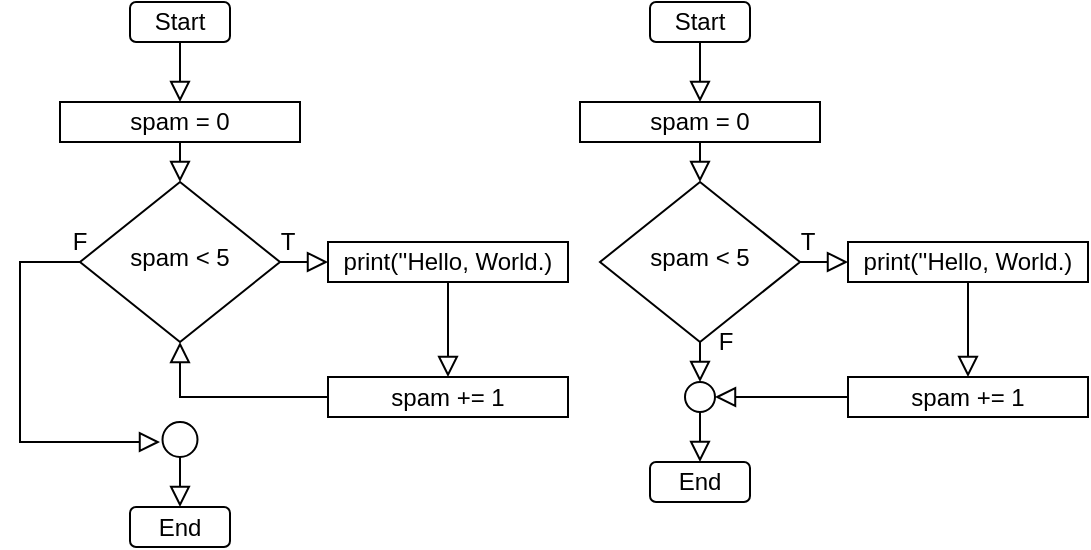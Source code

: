 <mxfile version="14.8.3" type="github">
  <diagram id="C5RBs43oDa-KdzZeNtuy" name="Page-1">
    <mxGraphModel dx="1065" dy="500" grid="1" gridSize="10" guides="1" tooltips="1" connect="1" arrows="1" fold="1" page="1" pageScale="1" pageWidth="827" pageHeight="1169" math="0" shadow="0">
      <root>
        <mxCell id="WIyWlLk6GJQsqaUBKTNV-0" />
        <mxCell id="WIyWlLk6GJQsqaUBKTNV-1" parent="WIyWlLk6GJQsqaUBKTNV-0" />
        <mxCell id="8lQPjoXVOzEON_PXD_PX-17" value="" style="group" vertex="1" connectable="0" parent="WIyWlLk6GJQsqaUBKTNV-1">
          <mxGeometry x="320" y="30" width="254" height="250" as="geometry" />
        </mxCell>
        <mxCell id="WIyWlLk6GJQsqaUBKTNV-2" value="" style="rounded=0;html=1;jettySize=auto;orthogonalLoop=1;fontSize=11;endArrow=block;endFill=0;endSize=8;strokeWidth=1;shadow=0;labelBackgroundColor=none;edgeStyle=orthogonalEdgeStyle;" parent="8lQPjoXVOzEON_PXD_PX-17" source="WIyWlLk6GJQsqaUBKTNV-3" edge="1">
          <mxGeometry relative="1" as="geometry">
            <mxPoint x="60" y="50" as="targetPoint" />
            <Array as="points">
              <mxPoint x="60" y="50" />
              <mxPoint x="60" y="50" />
            </Array>
          </mxGeometry>
        </mxCell>
        <mxCell id="WIyWlLk6GJQsqaUBKTNV-3" value="Start" style="rounded=1;whiteSpace=wrap;html=1;fontSize=12;glass=0;strokeWidth=1;shadow=0;" parent="8lQPjoXVOzEON_PXD_PX-17" vertex="1">
          <mxGeometry x="35" width="50" height="20" as="geometry" />
        </mxCell>
        <mxCell id="WIyWlLk6GJQsqaUBKTNV-6" value="spam &amp;lt; 5" style="rhombus;whiteSpace=wrap;html=1;shadow=0;fontFamily=Helvetica;fontSize=12;align=center;strokeWidth=1;spacing=6;spacingTop=-4;" parent="8lQPjoXVOzEON_PXD_PX-17" vertex="1">
          <mxGeometry x="10" y="90" width="100" height="80" as="geometry" />
        </mxCell>
        <mxCell id="8lQPjoXVOzEON_PXD_PX-1" value="End" style="rounded=1;whiteSpace=wrap;html=1;fontSize=12;glass=0;strokeWidth=1;shadow=0;" vertex="1" parent="8lQPjoXVOzEON_PXD_PX-17">
          <mxGeometry x="35" y="230" width="50" height="20" as="geometry" />
        </mxCell>
        <mxCell id="8lQPjoXVOzEON_PXD_PX-2" value="print(&#39;&#39;Hello, World.)" style="rounded=0;whiteSpace=wrap;html=1;" vertex="1" parent="8lQPjoXVOzEON_PXD_PX-17">
          <mxGeometry x="134" y="120" width="120" height="20" as="geometry" />
        </mxCell>
        <mxCell id="8lQPjoXVOzEON_PXD_PX-3" value="spam += 1" style="rounded=0;whiteSpace=wrap;html=1;" vertex="1" parent="8lQPjoXVOzEON_PXD_PX-17">
          <mxGeometry x="134" y="187.5" width="120" height="20" as="geometry" />
        </mxCell>
        <mxCell id="8lQPjoXVOzEON_PXD_PX-4" value="spam = 0" style="rounded=0;whiteSpace=wrap;html=1;" vertex="1" parent="8lQPjoXVOzEON_PXD_PX-17">
          <mxGeometry y="50" width="120" height="20" as="geometry" />
        </mxCell>
        <mxCell id="8lQPjoXVOzEON_PXD_PX-7" value="" style="rounded=0;html=1;jettySize=auto;orthogonalLoop=1;fontSize=11;endArrow=block;endFill=0;endSize=8;strokeWidth=1;shadow=0;labelBackgroundColor=none;edgeStyle=orthogonalEdgeStyle;exitX=0.5;exitY=1;exitDx=0;exitDy=0;entryX=0.5;entryY=0;entryDx=0;entryDy=0;" edge="1" parent="8lQPjoXVOzEON_PXD_PX-17" source="8lQPjoXVOzEON_PXD_PX-4" target="WIyWlLk6GJQsqaUBKTNV-6">
          <mxGeometry relative="1" as="geometry">
            <mxPoint x="70" y="40" as="sourcePoint" />
            <mxPoint x="70" y="60" as="targetPoint" />
          </mxGeometry>
        </mxCell>
        <mxCell id="8lQPjoXVOzEON_PXD_PX-8" value="" style="rounded=0;html=1;jettySize=auto;orthogonalLoop=1;fontSize=11;endArrow=block;endFill=0;endSize=8;strokeWidth=1;shadow=0;labelBackgroundColor=none;edgeStyle=orthogonalEdgeStyle;exitX=1;exitY=0.5;exitDx=0;exitDy=0;entryX=0;entryY=0.5;entryDx=0;entryDy=0;" edge="1" parent="8lQPjoXVOzEON_PXD_PX-17" source="WIyWlLk6GJQsqaUBKTNV-6" target="8lQPjoXVOzEON_PXD_PX-2">
          <mxGeometry relative="1" as="geometry">
            <mxPoint x="70" y="80" as="sourcePoint" />
            <mxPoint x="130" y="130" as="targetPoint" />
          </mxGeometry>
        </mxCell>
        <mxCell id="8lQPjoXVOzEON_PXD_PX-10" value="" style="rounded=0;html=1;jettySize=auto;orthogonalLoop=1;fontSize=11;endArrow=block;endFill=0;endSize=8;strokeWidth=1;shadow=0;labelBackgroundColor=none;edgeStyle=orthogonalEdgeStyle;exitX=0.5;exitY=1;exitDx=0;exitDy=0;entryX=0.5;entryY=0;entryDx=0;entryDy=0;" edge="1" parent="8lQPjoXVOzEON_PXD_PX-17" source="8lQPjoXVOzEON_PXD_PX-2" target="8lQPjoXVOzEON_PXD_PX-3">
          <mxGeometry relative="1" as="geometry">
            <mxPoint x="70" y="80" as="sourcePoint" />
            <mxPoint x="70" y="100" as="targetPoint" />
          </mxGeometry>
        </mxCell>
        <mxCell id="8lQPjoXVOzEON_PXD_PX-11" value="" style="ellipse;whiteSpace=wrap;html=1;aspect=fixed;" vertex="1" parent="8lQPjoXVOzEON_PXD_PX-17">
          <mxGeometry x="52.5" y="190" width="15" height="15" as="geometry" />
        </mxCell>
        <mxCell id="8lQPjoXVOzEON_PXD_PX-12" value="" style="rounded=0;html=1;jettySize=auto;orthogonalLoop=1;fontSize=11;endArrow=block;endFill=0;endSize=8;strokeWidth=1;shadow=0;labelBackgroundColor=none;edgeStyle=orthogonalEdgeStyle;exitX=0.5;exitY=1;exitDx=0;exitDy=0;" edge="1" parent="8lQPjoXVOzEON_PXD_PX-17" source="WIyWlLk6GJQsqaUBKTNV-6">
          <mxGeometry relative="1" as="geometry">
            <mxPoint x="70" y="80" as="sourcePoint" />
            <mxPoint x="60" y="190" as="targetPoint" />
          </mxGeometry>
        </mxCell>
        <mxCell id="8lQPjoXVOzEON_PXD_PX-13" value="" style="rounded=0;html=1;jettySize=auto;orthogonalLoop=1;fontSize=11;endArrow=block;endFill=0;endSize=8;strokeWidth=1;shadow=0;labelBackgroundColor=none;edgeStyle=orthogonalEdgeStyle;entryX=1;entryY=0.5;entryDx=0;entryDy=0;exitX=0;exitY=0.5;exitDx=0;exitDy=0;" edge="1" parent="8lQPjoXVOzEON_PXD_PX-17" source="8lQPjoXVOzEON_PXD_PX-3" target="8lQPjoXVOzEON_PXD_PX-11">
          <mxGeometry relative="1" as="geometry">
            <mxPoint x="131" y="198" as="sourcePoint" />
            <mxPoint x="144" y="140" as="targetPoint" />
            <Array as="points" />
          </mxGeometry>
        </mxCell>
        <mxCell id="8lQPjoXVOzEON_PXD_PX-14" value="T" style="text;html=1;strokeColor=none;fillColor=none;align=center;verticalAlign=middle;whiteSpace=wrap;rounded=0;" vertex="1" parent="8lQPjoXVOzEON_PXD_PX-17">
          <mxGeometry x="94" y="110" width="40" height="20" as="geometry" />
        </mxCell>
        <mxCell id="8lQPjoXVOzEON_PXD_PX-15" value="F" style="text;html=1;strokeColor=none;fillColor=none;align=center;verticalAlign=middle;whiteSpace=wrap;rounded=0;" vertex="1" parent="8lQPjoXVOzEON_PXD_PX-17">
          <mxGeometry x="52.5" y="160" width="40" height="20" as="geometry" />
        </mxCell>
        <mxCell id="8lQPjoXVOzEON_PXD_PX-16" value="" style="rounded=0;html=1;jettySize=auto;orthogonalLoop=1;fontSize=11;endArrow=block;endFill=0;endSize=8;strokeWidth=1;shadow=0;labelBackgroundColor=none;edgeStyle=orthogonalEdgeStyle;exitX=0.5;exitY=1;exitDx=0;exitDy=0;entryX=0.5;entryY=0;entryDx=0;entryDy=0;" edge="1" parent="8lQPjoXVOzEON_PXD_PX-17" source="8lQPjoXVOzEON_PXD_PX-11" target="8lQPjoXVOzEON_PXD_PX-1">
          <mxGeometry relative="1" as="geometry">
            <mxPoint x="70" y="180" as="sourcePoint" />
            <mxPoint x="70" y="200" as="targetPoint" />
            <Array as="points">
              <mxPoint x="60" y="220" />
              <mxPoint x="60" y="220" />
            </Array>
          </mxGeometry>
        </mxCell>
        <mxCell id="8lQPjoXVOzEON_PXD_PX-36" value="" style="ellipse;whiteSpace=wrap;html=1;aspect=fixed;" vertex="1" parent="WIyWlLk6GJQsqaUBKTNV-1">
          <mxGeometry x="111.25" y="240" width="17.5" height="17.5" as="geometry" />
        </mxCell>
        <mxCell id="8lQPjoXVOzEON_PXD_PX-22" value="End" style="rounded=1;whiteSpace=wrap;html=1;fontSize=12;glass=0;strokeWidth=1;shadow=0;" vertex="1" parent="WIyWlLk6GJQsqaUBKTNV-1">
          <mxGeometry x="95" y="282.5" width="50" height="20" as="geometry" />
        </mxCell>
        <mxCell id="8lQPjoXVOzEON_PXD_PX-34" value="" style="rounded=0;html=1;jettySize=auto;orthogonalLoop=1;fontSize=11;endArrow=block;endFill=0;endSize=8;strokeWidth=1;shadow=0;labelBackgroundColor=none;edgeStyle=orthogonalEdgeStyle;exitX=0.5;exitY=1;exitDx=0;exitDy=0;entryX=0.5;entryY=0;entryDx=0;entryDy=0;" edge="1" parent="WIyWlLk6GJQsqaUBKTNV-1" target="8lQPjoXVOzEON_PXD_PX-22">
          <mxGeometry relative="1" as="geometry">
            <mxPoint x="120" y="257.5" as="sourcePoint" />
            <mxPoint x="130" y="252.5" as="targetPoint" />
            <Array as="points">
              <mxPoint x="120" y="272.5" />
              <mxPoint x="120" y="272.5" />
            </Array>
          </mxGeometry>
        </mxCell>
        <mxCell id="8lQPjoXVOzEON_PXD_PX-19" value="" style="rounded=0;html=1;jettySize=auto;orthogonalLoop=1;fontSize=11;endArrow=block;endFill=0;endSize=8;strokeWidth=1;shadow=0;labelBackgroundColor=none;edgeStyle=orthogonalEdgeStyle;" edge="1" parent="WIyWlLk6GJQsqaUBKTNV-1" source="8lQPjoXVOzEON_PXD_PX-20">
          <mxGeometry x="60" y="30" as="geometry">
            <mxPoint x="120" y="80" as="targetPoint" />
            <Array as="points">
              <mxPoint x="120" y="80" />
              <mxPoint x="120" y="80" />
            </Array>
          </mxGeometry>
        </mxCell>
        <mxCell id="8lQPjoXVOzEON_PXD_PX-20" value="Start" style="rounded=1;whiteSpace=wrap;html=1;fontSize=12;glass=0;strokeWidth=1;shadow=0;" vertex="1" parent="WIyWlLk6GJQsqaUBKTNV-1">
          <mxGeometry x="95" y="30" width="50" height="20" as="geometry" />
        </mxCell>
        <mxCell id="8lQPjoXVOzEON_PXD_PX-21" value="spam &amp;lt; 5" style="rhombus;whiteSpace=wrap;html=1;shadow=0;fontFamily=Helvetica;fontSize=12;align=center;strokeWidth=1;spacing=6;spacingTop=-4;" vertex="1" parent="WIyWlLk6GJQsqaUBKTNV-1">
          <mxGeometry x="70" y="120" width="100" height="80" as="geometry" />
        </mxCell>
        <mxCell id="8lQPjoXVOzEON_PXD_PX-23" value="print(&#39;&#39;Hello, World.)" style="rounded=0;whiteSpace=wrap;html=1;" vertex="1" parent="WIyWlLk6GJQsqaUBKTNV-1">
          <mxGeometry x="194" y="150" width="120" height="20" as="geometry" />
        </mxCell>
        <mxCell id="8lQPjoXVOzEON_PXD_PX-24" value="spam += 1" style="rounded=0;whiteSpace=wrap;html=1;" vertex="1" parent="WIyWlLk6GJQsqaUBKTNV-1">
          <mxGeometry x="194" y="217.5" width="120" height="20" as="geometry" />
        </mxCell>
        <mxCell id="8lQPjoXVOzEON_PXD_PX-25" value="spam = 0" style="rounded=0;whiteSpace=wrap;html=1;" vertex="1" parent="WIyWlLk6GJQsqaUBKTNV-1">
          <mxGeometry x="60" y="80" width="120" height="20" as="geometry" />
        </mxCell>
        <mxCell id="8lQPjoXVOzEON_PXD_PX-26" value="" style="rounded=0;html=1;jettySize=auto;orthogonalLoop=1;fontSize=11;endArrow=block;endFill=0;endSize=8;strokeWidth=1;shadow=0;labelBackgroundColor=none;edgeStyle=orthogonalEdgeStyle;exitX=0.5;exitY=1;exitDx=0;exitDy=0;entryX=0.5;entryY=0;entryDx=0;entryDy=0;" edge="1" parent="WIyWlLk6GJQsqaUBKTNV-1" source="8lQPjoXVOzEON_PXD_PX-25" target="8lQPjoXVOzEON_PXD_PX-21">
          <mxGeometry x="60" y="30" as="geometry">
            <mxPoint x="130" y="70" as="sourcePoint" />
            <mxPoint x="130" y="90" as="targetPoint" />
          </mxGeometry>
        </mxCell>
        <mxCell id="8lQPjoXVOzEON_PXD_PX-27" value="" style="rounded=0;html=1;jettySize=auto;orthogonalLoop=1;fontSize=11;endArrow=block;endFill=0;endSize=8;strokeWidth=1;shadow=0;labelBackgroundColor=none;edgeStyle=orthogonalEdgeStyle;exitX=1;exitY=0.5;exitDx=0;exitDy=0;entryX=0;entryY=0.5;entryDx=0;entryDy=0;" edge="1" parent="WIyWlLk6GJQsqaUBKTNV-1" source="8lQPjoXVOzEON_PXD_PX-21" target="8lQPjoXVOzEON_PXD_PX-23">
          <mxGeometry x="60" y="30" as="geometry">
            <mxPoint x="130" y="110" as="sourcePoint" />
            <mxPoint x="190" y="160" as="targetPoint" />
          </mxGeometry>
        </mxCell>
        <mxCell id="8lQPjoXVOzEON_PXD_PX-28" value="" style="rounded=0;html=1;jettySize=auto;orthogonalLoop=1;fontSize=11;endArrow=block;endFill=0;endSize=8;strokeWidth=1;shadow=0;labelBackgroundColor=none;edgeStyle=orthogonalEdgeStyle;exitX=0.5;exitY=1;exitDx=0;exitDy=0;entryX=0.5;entryY=0;entryDx=0;entryDy=0;" edge="1" parent="WIyWlLk6GJQsqaUBKTNV-1" source="8lQPjoXVOzEON_PXD_PX-23" target="8lQPjoXVOzEON_PXD_PX-24">
          <mxGeometry x="60" y="30" as="geometry">
            <mxPoint x="130" y="110" as="sourcePoint" />
            <mxPoint x="130" y="130" as="targetPoint" />
          </mxGeometry>
        </mxCell>
        <mxCell id="8lQPjoXVOzEON_PXD_PX-30" value="" style="rounded=0;html=1;jettySize=auto;orthogonalLoop=1;fontSize=11;endArrow=block;endFill=0;endSize=8;strokeWidth=1;shadow=0;labelBackgroundColor=none;edgeStyle=orthogonalEdgeStyle;" edge="1" parent="WIyWlLk6GJQsqaUBKTNV-1">
          <mxGeometry x="60" y="30" as="geometry">
            <mxPoint x="70" y="160" as="sourcePoint" />
            <mxPoint x="110" y="250" as="targetPoint" />
            <Array as="points">
              <mxPoint x="40" y="160" />
              <mxPoint x="40" y="250" />
            </Array>
          </mxGeometry>
        </mxCell>
        <mxCell id="8lQPjoXVOzEON_PXD_PX-31" value="" style="rounded=0;html=1;jettySize=auto;orthogonalLoop=1;fontSize=11;endArrow=block;endFill=0;endSize=8;strokeWidth=1;shadow=0;labelBackgroundColor=none;edgeStyle=orthogonalEdgeStyle;entryX=0.5;entryY=1;entryDx=0;entryDy=0;exitX=0;exitY=0.5;exitDx=0;exitDy=0;" edge="1" parent="WIyWlLk6GJQsqaUBKTNV-1" source="8lQPjoXVOzEON_PXD_PX-24" target="8lQPjoXVOzEON_PXD_PX-21">
          <mxGeometry x="60" y="30" as="geometry">
            <mxPoint x="191" y="228" as="sourcePoint" />
            <mxPoint x="127.5" y="227.5" as="targetPoint" />
            <Array as="points" />
          </mxGeometry>
        </mxCell>
        <mxCell id="8lQPjoXVOzEON_PXD_PX-32" value="T" style="text;html=1;strokeColor=none;fillColor=none;align=center;verticalAlign=middle;whiteSpace=wrap;rounded=0;" vertex="1" parent="WIyWlLk6GJQsqaUBKTNV-1">
          <mxGeometry x="154" y="140" width="40" height="20" as="geometry" />
        </mxCell>
        <mxCell id="8lQPjoXVOzEON_PXD_PX-33" value="F" style="text;html=1;strokeColor=none;fillColor=none;align=center;verticalAlign=middle;whiteSpace=wrap;rounded=0;" vertex="1" parent="WIyWlLk6GJQsqaUBKTNV-1">
          <mxGeometry x="50" y="140" width="40" height="20" as="geometry" />
        </mxCell>
      </root>
    </mxGraphModel>
  </diagram>
</mxfile>
